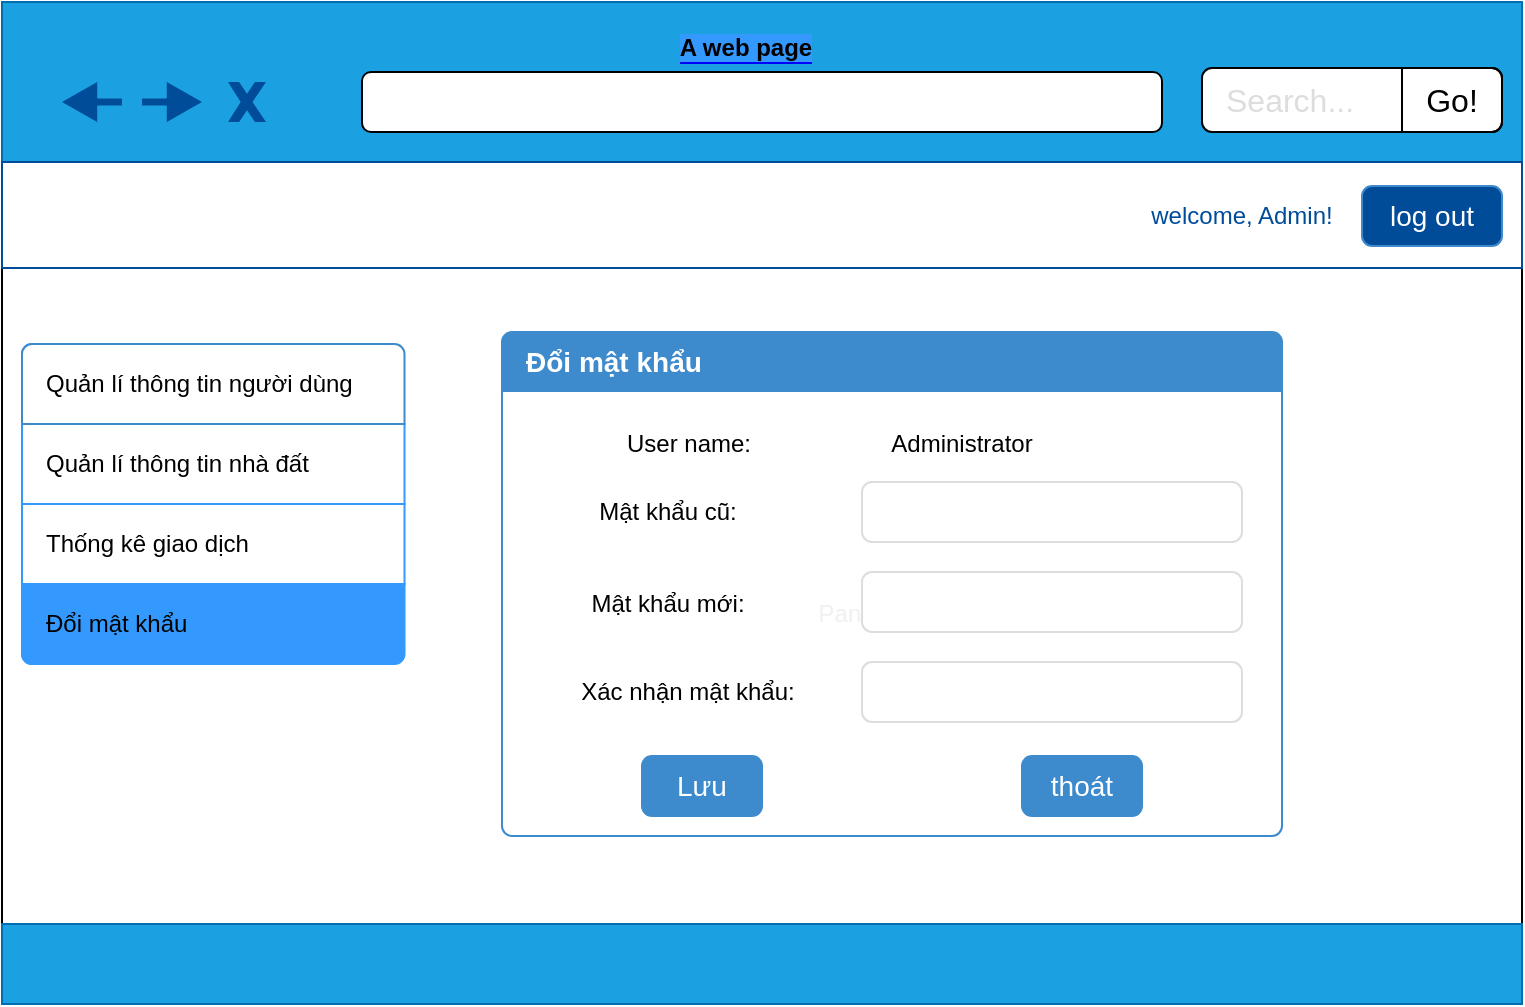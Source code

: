 <mxfile version="11.3.1" type="github" pages="1"><diagram id="NH0De1h8tEdP9LOJbd18" name="Page-1"><mxGraphModel dx="976" dy="532" grid="1" gridSize="10" guides="1" tooltips="1" connect="1" arrows="1" fold="1" page="1" pageScale="1" pageWidth="827" pageHeight="1169" math="0" shadow="0"><root><mxCell id="0"/><mxCell id="1" parent="0"/><mxCell id="H4DDcBMJjKnxO3FUkKOn-1" value="" style="rounded=0;whiteSpace=wrap;html=1;fillColor=#FFFFFF;" parent="1" vertex="1"><mxGeometry y="28" width="760" height="500" as="geometry"/></mxCell><mxCell id="H4DDcBMJjKnxO3FUkKOn-5" value="" style="rounded=0;whiteSpace=wrap;html=1;fillColor=#1ba1e2;strokeColor=#006EAF;fontColor=#ffffff;" parent="1" vertex="1"><mxGeometry y="27" width="760" height="80" as="geometry"/></mxCell><mxCell id="H4DDcBMJjKnxO3FUkKOn-6" value="" style="rounded=0;whiteSpace=wrap;html=1;fillColor=#1ba1e2;strokeColor=#006EAF;fontColor=#ffffff;" parent="1" vertex="1"><mxGeometry y="488" width="760" height="40" as="geometry"/></mxCell><mxCell id="H4DDcBMJjKnxO3FUkKOn-8" value="" style="rounded=1;whiteSpace=wrap;html=1;" parent="1" vertex="1"><mxGeometry x="180" y="62" width="400" height="30" as="geometry"/></mxCell><mxCell id="H4DDcBMJjKnxO3FUkKOn-29" value="Search..." style="html=1;shadow=0;shape=mxgraph.bootstrap.rrect;fillColor=#ffffff;rSize=5;strokeColor=#000000;align=left;spacingLeft=10;fontSize=16;fontColor=#dddddd;whiteSpace=wrap;" parent="1" vertex="1"><mxGeometry x="600" y="60" width="150" height="32" as="geometry"/></mxCell><mxCell id="H4DDcBMJjKnxO3FUkKOn-30" value="Go!" style="html=1;shadow=0;dashed=0;shape=mxgraph.bootstrap.rightButton;rSize=5;strokeColor=#000000;fillColor=none;fontSize=16;whiteSpace=wrap;resizeHeight=1;" parent="H4DDcBMJjKnxO3FUkKOn-29" vertex="1"><mxGeometry x="1" width="50" height="32" relative="1" as="geometry"><mxPoint x="-50" as="offset"/></mxGeometry></mxCell><mxCell id="H4DDcBMJjKnxO3FUkKOn-37" value="" style="verticalLabelPosition=bottom;verticalAlign=top;html=1;shape=mxgraph.basic.x;strokeColor=none;fillColor=#004C99;fontColor=#ffffff;" parent="1" vertex="1"><mxGeometry x="113" y="67" width="19" height="20" as="geometry"/></mxCell><mxCell id="H4DDcBMJjKnxO3FUkKOn-39" value="" style="shape=image;html=1;verticalAlign=top;verticalLabelPosition=bottom;labelBackgroundColor=#ffffff;imageAspect=0;aspect=fixed;image=https://cdn0.iconfinder.com/data/icons/my-house-1/512/09-house-128.png;fillColor=#0000FF;" parent="1" vertex="1"><mxGeometry x="140" y="62" width="30" height="30" as="geometry"/></mxCell><mxCell id="H4DDcBMJjKnxO3FUkKOn-49" value="" style="html=1;shadow=0;dashed=0;align=center;verticalAlign=middle;shape=mxgraph.arrows2.arrow;dy=0.82;dx=17.6;flipH=1;notch=0;labelBackgroundColor=#0000ff;fillColor=#004C99;strokeColor=none;" parent="1" vertex="1"><mxGeometry x="30" y="67" width="30" height="20" as="geometry"/></mxCell><mxCell id="H4DDcBMJjKnxO3FUkKOn-53" value="" style="html=1;shadow=0;dashed=0;align=center;verticalAlign=middle;shape=mxgraph.arrows2.arrow;dy=0.82;dx=17.6;flipH=1;notch=0;labelBackgroundColor=#0000ff;fillColor=#004C99;strokeColor=none;rotation=180;" parent="1" vertex="1"><mxGeometry x="70" y="67" width="30" height="20" as="geometry"/></mxCell><mxCell id="H4DDcBMJjKnxO3FUkKOn-56" value="&lt;b style=&quot;background-color: rgb(51 , 153 , 255)&quot;&gt;A web page&lt;/b&gt;" style="text;html=1;align=center;verticalAlign=middle;whiteSpace=wrap;rounded=0;labelBackgroundColor=#0000ff;" parent="1" vertex="1"><mxGeometry x="327" y="40" width="90" height="20" as="geometry"/></mxCell><mxCell id="cFiAQLyp_G1X_QWSbdbf-1" value="" style="html=1;shadow=0;dashed=0;shape=mxgraph.bootstrap.rrect;rSize=5;strokeColor=#3399FF;html=1;whiteSpace=wrap;fillColor=#ffffff;" vertex="1" parent="1"><mxGeometry x="10" y="198" width="180" height="160" as="geometry"/></mxCell><mxCell id="cFiAQLyp_G1X_QWSbdbf-2" value="Quản lí thông tin nhà đất" style="strokeColor=inherit;fillColor=inherit;gradientColor=inherit;html=1;shadow=0;dashed=0;shape=mxgraph.bootstrap.rect;spacingLeft=10;align=left;perimeter=none;whiteSpace=wrap;resizeWidth=1;" vertex="1" parent="cFiAQLyp_G1X_QWSbdbf-1"><mxGeometry width="191.25" height="40" relative="1" as="geometry"><mxPoint y="40" as="offset"/></mxGeometry></mxCell><mxCell id="cFiAQLyp_G1X_QWSbdbf-3" value="Thống kê giao dịch" style="strokeColor=inherit;fillColor=inherit;gradientColor=inherit;html=1;shadow=0;dashed=0;shape=mxgraph.bootstrap.rect;spacingLeft=10;align=left;perimeter=none;whiteSpace=wrap;resizeWidth=1;" vertex="1" parent="cFiAQLyp_G1X_QWSbdbf-1"><mxGeometry width="191.25" height="40" relative="1" as="geometry"><mxPoint y="80" as="offset"/></mxGeometry></mxCell><mxCell id="cFiAQLyp_G1X_QWSbdbf-4" value="Đổi mật khẩu" style="strokeColor=inherit;fillColor=#3399FF;gradientColor=inherit;html=1;shadow=0;dashed=0;shape=mxgraph.bootstrap.bottomButton;rSize=5;spacingLeft=10;align=left;perimeter=none;whiteSpace=wrap;resizeWidth=1;" vertex="1" parent="cFiAQLyp_G1X_QWSbdbf-1"><mxGeometry y="1" width="191.25" height="40" relative="1" as="geometry"><mxPoint y="-40" as="offset"/></mxGeometry></mxCell><mxCell id="cFiAQLyp_G1X_QWSbdbf-5" value="&lt;font color=&quot;#000000&quot;&gt;Quản lí thông tin người dùng&lt;/font&gt;" style="html=1;shadow=0;dashed=0;shape=mxgraph.bootstrap.topButton;rSize=5;fillColor=#FFFFFF;strokeColor=#3D8BCD;fontColor=#ffffff;spacingLeft=10;align=left;whiteSpace=wrap;resizeWidth=1;" vertex="1" parent="cFiAQLyp_G1X_QWSbdbf-1"><mxGeometry width="191.25" height="40" relative="1" as="geometry"/></mxCell><mxCell id="cFiAQLyp_G1X_QWSbdbf-6" value="" style="rounded=0;whiteSpace=wrap;html=1;strokeColor=#004C99;" vertex="1" parent="1"><mxGeometry y="107" width="760" height="53" as="geometry"/></mxCell><mxCell id="cFiAQLyp_G1X_QWSbdbf-7" value="log out" style="html=1;shadow=0;dashed=0;shape=mxgraph.bootstrap.rrect;rSize=5;fillColor=#004C99;align=center;strokeColor=#3D8BCD;fontColor=#ffffff;fontSize=14;whiteSpace=wrap;" vertex="1" parent="1"><mxGeometry x="680" y="119" width="70" height="30" as="geometry"/></mxCell><mxCell id="cFiAQLyp_G1X_QWSbdbf-8" value="&lt;font color=&quot;#004c99&quot;&gt;welcome, Admin!&lt;/font&gt;" style="text;html=1;strokeColor=none;fillColor=#FFFFFF;align=center;verticalAlign=middle;whiteSpace=wrap;rounded=0;" vertex="1" parent="1"><mxGeometry x="570" y="124" width="100" height="20" as="geometry"/></mxCell><mxCell id="cFiAQLyp_G1X_QWSbdbf-10" value="Panel content" style="html=1;shadow=0;dashed=0;shape=mxgraph.bootstrap.rrect;align=center;rSize=5;strokeColor=#3D8BCD;fillColor=#ffffff;fontColor=#f0f0f0;spacingTop=30;whiteSpace=wrap;" vertex="1" parent="1"><mxGeometry x="250" y="192" width="390" height="252" as="geometry"/></mxCell><mxCell id="cFiAQLyp_G1X_QWSbdbf-11" value="Đổi mật khẩu" style="html=1;shadow=0;dashed=0;shape=mxgraph.bootstrap.topButton;rSize=5;strokeColor=none;fillColor=#3D8BCD;fontColor=#ffffff;fontSize=14;fontStyle=1;align=left;spacingLeft=10;whiteSpace=wrap;resizeWidth=1;" vertex="1" parent="cFiAQLyp_G1X_QWSbdbf-10"><mxGeometry width="390.0" height="30" relative="1" as="geometry"/></mxCell><mxCell id="cFiAQLyp_G1X_QWSbdbf-12" value="User name:" style="text;html=1;strokeColor=none;fillColor=none;align=center;verticalAlign=middle;whiteSpace=wrap;rounded=0;" vertex="1" parent="cFiAQLyp_G1X_QWSbdbf-10"><mxGeometry x="47" y="42" width="93" height="28" as="geometry"/></mxCell><mxCell id="cFiAQLyp_G1X_QWSbdbf-13" value="Administrator" style="text;html=1;strokeColor=none;fillColor=none;align=center;verticalAlign=middle;whiteSpace=wrap;rounded=0;" vertex="1" parent="cFiAQLyp_G1X_QWSbdbf-10"><mxGeometry x="180" y="42" width="100" height="28" as="geometry"/></mxCell><mxCell id="cFiAQLyp_G1X_QWSbdbf-14" value="Mật khẩu cũ:" style="text;html=1;strokeColor=none;fillColor=none;align=center;verticalAlign=middle;whiteSpace=wrap;rounded=0;" vertex="1" parent="cFiAQLyp_G1X_QWSbdbf-10"><mxGeometry x="40" y="80" width="86" height="20" as="geometry"/></mxCell><mxCell id="cFiAQLyp_G1X_QWSbdbf-15" value="Mật khẩu mới:" style="text;html=1;strokeColor=none;fillColor=none;align=center;verticalAlign=middle;whiteSpace=wrap;rounded=0;" vertex="1" parent="cFiAQLyp_G1X_QWSbdbf-10"><mxGeometry x="30" y="126" width="106" height="20" as="geometry"/></mxCell><mxCell id="cFiAQLyp_G1X_QWSbdbf-16" value="Xác nhận mật khẩu:" style="text;html=1;strokeColor=none;fillColor=none;align=center;verticalAlign=middle;whiteSpace=wrap;rounded=0;" vertex="1" parent="cFiAQLyp_G1X_QWSbdbf-10"><mxGeometry x="30" y="170" width="126" height="20" as="geometry"/></mxCell><mxCell id="cFiAQLyp_G1X_QWSbdbf-22" value="" style="html=1;shadow=0;dashed=0;shape=mxgraph.bootstrap.rrect;rSize=5;strokeColor=#dddddd;fillColor=#ffffff;align=center;fontSize=14;whiteSpace=wrap;" vertex="1" parent="cFiAQLyp_G1X_QWSbdbf-10"><mxGeometry x="180" y="75" width="190" height="30" as="geometry"/></mxCell><mxCell id="cFiAQLyp_G1X_QWSbdbf-24" value="" style="html=1;shadow=0;dashed=0;shape=mxgraph.bootstrap.rrect;rSize=5;strokeColor=#dddddd;fillColor=#ffffff;align=center;fontSize=14;whiteSpace=wrap;" vertex="1" parent="cFiAQLyp_G1X_QWSbdbf-10"><mxGeometry x="180" y="165" width="190" height="30" as="geometry"/></mxCell><mxCell id="cFiAQLyp_G1X_QWSbdbf-23" value="" style="html=1;shadow=0;dashed=0;shape=mxgraph.bootstrap.rrect;rSize=5;strokeColor=#dddddd;fillColor=#ffffff;align=center;fontSize=14;whiteSpace=wrap;" vertex="1" parent="cFiAQLyp_G1X_QWSbdbf-10"><mxGeometry x="180" y="120" width="190" height="30" as="geometry"/></mxCell><mxCell id="cFiAQLyp_G1X_QWSbdbf-25" value="Lưu" style="html=1;shadow=0;dashed=0;shape=mxgraph.bootstrap.rrect;rSize=5;fillColor=#3D8BCD;align=center;strokeColor=#3D8BCD;fontColor=#ffffff;fontSize=14;whiteSpace=wrap;" vertex="1" parent="cFiAQLyp_G1X_QWSbdbf-10"><mxGeometry x="70" y="212" width="60" height="30" as="geometry"/></mxCell><mxCell id="cFiAQLyp_G1X_QWSbdbf-26" value="thoát" style="html=1;shadow=0;dashed=0;shape=mxgraph.bootstrap.rrect;rSize=5;fillColor=#3D8BCD;align=center;strokeColor=#3D8BCD;fontColor=#ffffff;fontSize=14;whiteSpace=wrap;" vertex="1" parent="cFiAQLyp_G1X_QWSbdbf-10"><mxGeometry x="260" y="212" width="60" height="30" as="geometry"/></mxCell></root></mxGraphModel></diagram></mxfile>